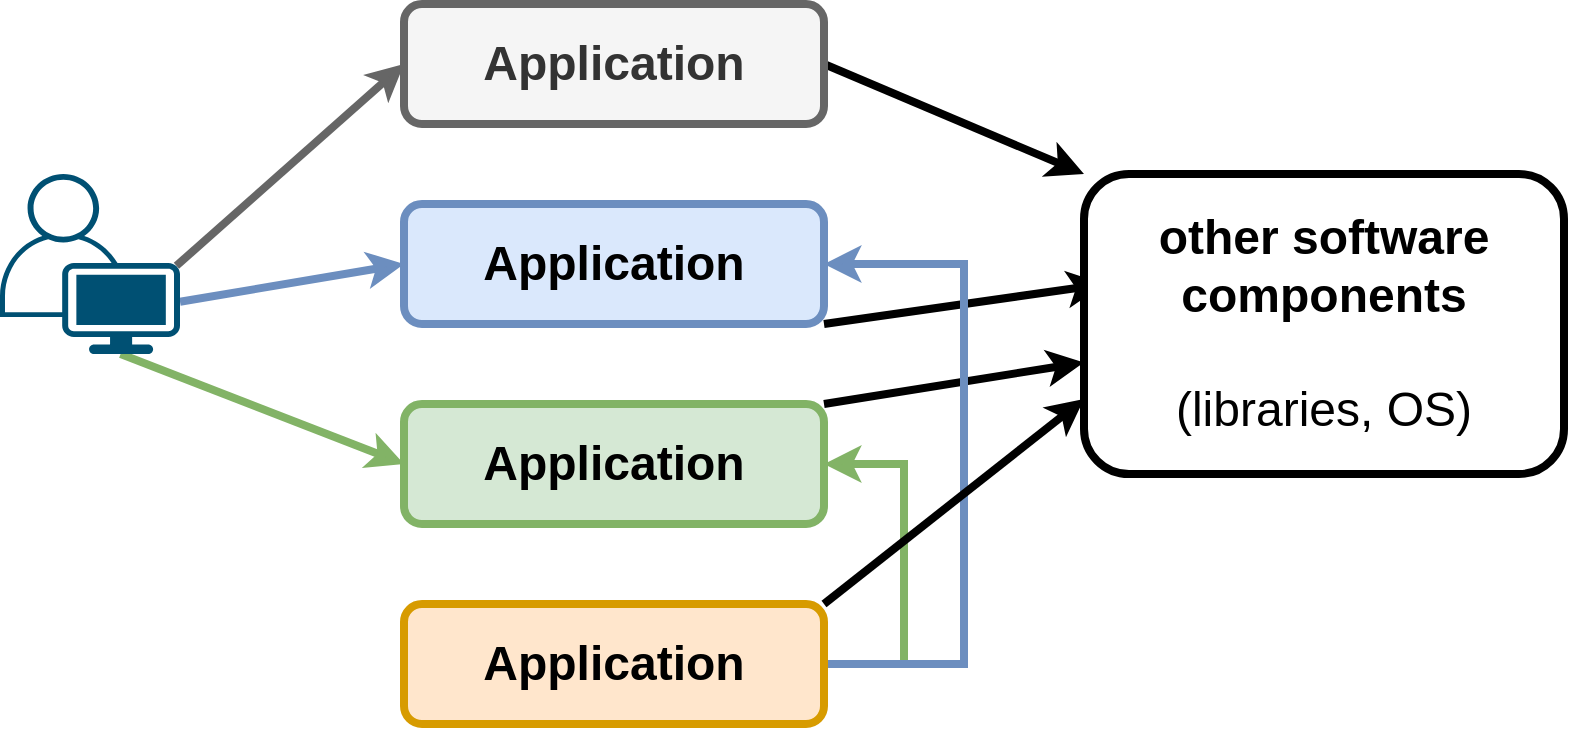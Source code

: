 <mxfile version="20.4.0" type="google"><diagram id="Hh8wwrjLwhxbWsjWiZ-8" name="Page-1"><mxGraphModel grid="1" page="1" gridSize="10" guides="1" tooltips="1" connect="1" arrows="1" fold="1" pageScale="1" pageWidth="75" pageHeight="40" math="0" shadow="0"><root><mxCell id="0"/><mxCell id="1" parent="0"/><mxCell id="l5NBcOS9Jb-Fj3wGGuHf-6" style="rounded=0;orthogonalLoop=1;jettySize=auto;html=1;exitX=0.98;exitY=0.51;exitDx=0;exitDy=0;exitPerimeter=0;entryX=0;entryY=0.5;entryDx=0;entryDy=0;fontSize=24;strokeWidth=4;fillColor=#f5f5f5;strokeColor=#666666;" edge="1" parent="1" source="l5NBcOS9Jb-Fj3wGGuHf-1" target="l5NBcOS9Jb-Fj3wGGuHf-2"><mxGeometry relative="1" as="geometry"/></mxCell><mxCell id="l5NBcOS9Jb-Fj3wGGuHf-7" style="edgeStyle=none;rounded=0;orthogonalLoop=1;jettySize=auto;html=1;exitX=1;exitY=0.71;exitDx=0;exitDy=0;exitPerimeter=0;entryX=0;entryY=0.5;entryDx=0;entryDy=0;strokeWidth=4;fontSize=24;fillColor=#dae8fc;strokeColor=#6c8ebf;" edge="1" parent="1" source="l5NBcOS9Jb-Fj3wGGuHf-1" target="l5NBcOS9Jb-Fj3wGGuHf-3"><mxGeometry relative="1" as="geometry"/></mxCell><mxCell id="l5NBcOS9Jb-Fj3wGGuHf-8" style="edgeStyle=none;rounded=0;orthogonalLoop=1;jettySize=auto;html=1;exitX=0.67;exitY=1;exitDx=0;exitDy=0;exitPerimeter=0;entryX=0;entryY=0.5;entryDx=0;entryDy=0;strokeWidth=4;fontSize=24;fillColor=#d5e8d4;strokeColor=#82b366;" edge="1" parent="1" source="l5NBcOS9Jb-Fj3wGGuHf-1" target="l5NBcOS9Jb-Fj3wGGuHf-4"><mxGeometry relative="1" as="geometry"/></mxCell><mxCell id="l5NBcOS9Jb-Fj3wGGuHf-1" value="" style="points=[[0.35,0,0],[0.98,0.51,0],[1,0.71,0],[0.67,1,0],[0,0.795,0],[0,0.65,0]];verticalLabelPosition=bottom;sketch=0;html=1;verticalAlign=top;aspect=fixed;align=center;pointerEvents=1;shape=mxgraph.cisco19.user;fillColor=#005073;strokeColor=none;" vertex="1" parent="1"><mxGeometry x="-232" y="65" width="90" height="90" as="geometry"/></mxCell><mxCell id="l5NBcOS9Jb-Fj3wGGuHf-16" style="rounded=0;orthogonalLoop=1;jettySize=auto;html=1;exitX=1;exitY=0.5;exitDx=0;exitDy=0;entryX=0;entryY=0;entryDx=0;entryDy=0;strokeWidth=4;fontSize=24;" edge="1" parent="1" source="l5NBcOS9Jb-Fj3wGGuHf-2" target="l5NBcOS9Jb-Fj3wGGuHf-13"><mxGeometry relative="1" as="geometry"/></mxCell><mxCell id="l5NBcOS9Jb-Fj3wGGuHf-2" value="&lt;b&gt;&lt;font style=&quot;font-size: 24px;&quot;&gt;Application&lt;/font&gt;&lt;/b&gt;" style="rounded=1;whiteSpace=wrap;html=1;strokeWidth=4;fillColor=#f5f5f5;fontColor=#333333;strokeColor=#666666;" vertex="1" parent="1"><mxGeometry x="-30" y="-20" width="210" height="60" as="geometry"/></mxCell><mxCell id="l5NBcOS9Jb-Fj3wGGuHf-17" style="edgeStyle=none;rounded=0;orthogonalLoop=1;jettySize=auto;html=1;exitX=1;exitY=1;exitDx=0;exitDy=0;entryX=0.042;entryY=0.367;entryDx=0;entryDy=0;entryPerimeter=0;strokeWidth=4;fontSize=24;" edge="1" parent="1" source="l5NBcOS9Jb-Fj3wGGuHf-3" target="l5NBcOS9Jb-Fj3wGGuHf-13"><mxGeometry relative="1" as="geometry"/></mxCell><mxCell id="l5NBcOS9Jb-Fj3wGGuHf-3" value="&lt;b&gt;&lt;font style=&quot;font-size: 24px;&quot;&gt;Application&lt;/font&gt;&lt;/b&gt;" style="rounded=1;whiteSpace=wrap;html=1;strokeWidth=4;fillColor=#dae8fc;strokeColor=#6c8ebf;" vertex="1" parent="1"><mxGeometry x="-30" y="80" width="210" height="60" as="geometry"/></mxCell><mxCell id="l5NBcOS9Jb-Fj3wGGuHf-18" style="edgeStyle=none;rounded=0;orthogonalLoop=1;jettySize=auto;html=1;exitX=1;exitY=0;exitDx=0;exitDy=0;strokeWidth=4;fontSize=24;" edge="1" parent="1" source="l5NBcOS9Jb-Fj3wGGuHf-4" target="l5NBcOS9Jb-Fj3wGGuHf-13"><mxGeometry relative="1" as="geometry"/></mxCell><mxCell id="l5NBcOS9Jb-Fj3wGGuHf-4" value="&lt;b&gt;&lt;font style=&quot;font-size: 24px;&quot;&gt;Application&lt;/font&gt;&lt;/b&gt;" style="rounded=1;whiteSpace=wrap;html=1;strokeWidth=4;fillColor=#d5e8d4;strokeColor=#82b366;" vertex="1" parent="1"><mxGeometry x="-30" y="180" width="210" height="60" as="geometry"/></mxCell><mxCell id="l5NBcOS9Jb-Fj3wGGuHf-11" style="edgeStyle=orthogonalEdgeStyle;rounded=0;orthogonalLoop=1;jettySize=auto;html=1;entryX=1;entryY=0.5;entryDx=0;entryDy=0;strokeWidth=4;fontSize=24;exitX=1;exitY=0.5;exitDx=0;exitDy=0;fillColor=#d5e8d4;strokeColor=#82b366;" edge="1" parent="1" source="l5NBcOS9Jb-Fj3wGGuHf-5" target="l5NBcOS9Jb-Fj3wGGuHf-4"><mxGeometry relative="1" as="geometry"><Array as="points"><mxPoint x="220" y="310"/><mxPoint x="220" y="210"/></Array></mxGeometry></mxCell><mxCell id="l5NBcOS9Jb-Fj3wGGuHf-12" style="edgeStyle=orthogonalEdgeStyle;rounded=0;orthogonalLoop=1;jettySize=auto;html=1;exitX=1;exitY=0.5;exitDx=0;exitDy=0;entryX=1;entryY=0.5;entryDx=0;entryDy=0;strokeWidth=4;fontSize=24;fillColor=#dae8fc;strokeColor=#6c8ebf;" edge="1" parent="1" source="l5NBcOS9Jb-Fj3wGGuHf-5" target="l5NBcOS9Jb-Fj3wGGuHf-3"><mxGeometry relative="1" as="geometry"><Array as="points"><mxPoint x="250" y="310"/><mxPoint x="250" y="110"/></Array></mxGeometry></mxCell><mxCell id="l5NBcOS9Jb-Fj3wGGuHf-19" style="edgeStyle=none;rounded=0;orthogonalLoop=1;jettySize=auto;html=1;exitX=1;exitY=0;exitDx=0;exitDy=0;entryX=0;entryY=0.75;entryDx=0;entryDy=0;strokeWidth=4;fontSize=24;" edge="1" parent="1" source="l5NBcOS9Jb-Fj3wGGuHf-5" target="l5NBcOS9Jb-Fj3wGGuHf-13"><mxGeometry relative="1" as="geometry"/></mxCell><mxCell id="l5NBcOS9Jb-Fj3wGGuHf-5" value="&lt;b&gt;&lt;font style=&quot;font-size: 24px;&quot;&gt;Application&lt;/font&gt;&lt;/b&gt;" style="rounded=1;whiteSpace=wrap;html=1;strokeWidth=4;fillColor=#ffe6cc;strokeColor=#d79b00;" vertex="1" parent="1"><mxGeometry x="-30" y="280" width="210" height="60" as="geometry"/></mxCell><mxCell id="l5NBcOS9Jb-Fj3wGGuHf-13" value="&lt;b&gt;other software components&lt;br&gt;&lt;/b&gt;&lt;br&gt;(libraries, OS)" style="rounded=1;whiteSpace=wrap;html=1;strokeWidth=4;fontSize=24;" vertex="1" parent="1"><mxGeometry x="310" y="65" width="240" height="150" as="geometry"/></mxCell></root></mxGraphModel></diagram></mxfile>